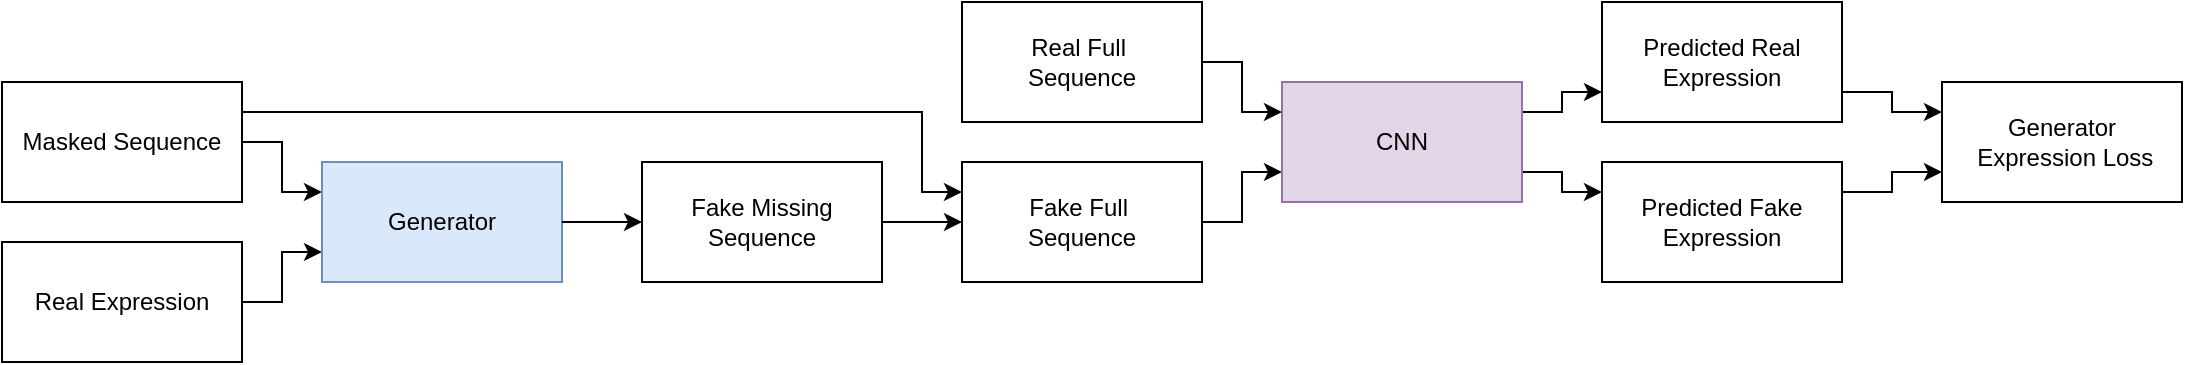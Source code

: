 <mxfile version="24.8.0">
  <diagram name="Page-1" id="7UAewRPdTzqO74hn8KKo">
    <mxGraphModel dx="1502" dy="192" grid="0" gridSize="10" guides="1" tooltips="1" connect="1" arrows="1" fold="1" page="0" pageScale="1" pageWidth="850" pageHeight="1100" math="0" shadow="0">
      <root>
        <mxCell id="0" />
        <mxCell id="1" parent="0" />
        <mxCell id="UHcqeBZP6CkhzxwOl_ys-1" style="edgeStyle=orthogonalEdgeStyle;rounded=0;orthogonalLoop=1;jettySize=auto;html=1;entryX=0;entryY=0.25;entryDx=0;entryDy=0;exitX=1;exitY=0.5;exitDx=0;exitDy=0;" edge="1" parent="1" source="UHcqeBZP6CkhzxwOl_ys-3" target="UHcqeBZP6CkhzxwOl_ys-7">
          <mxGeometry relative="1" as="geometry" />
        </mxCell>
        <mxCell id="UHcqeBZP6CkhzxwOl_ys-93" style="edgeStyle=orthogonalEdgeStyle;rounded=0;orthogonalLoop=1;jettySize=auto;html=1;exitX=1;exitY=0.25;exitDx=0;exitDy=0;entryX=0;entryY=0.25;entryDx=0;entryDy=0;" edge="1" parent="1" source="UHcqeBZP6CkhzxwOl_ys-3" target="UHcqeBZP6CkhzxwOl_ys-13">
          <mxGeometry relative="1" as="geometry">
            <Array as="points">
              <mxPoint x="540" y="695" />
              <mxPoint x="540" y="735" />
            </Array>
          </mxGeometry>
        </mxCell>
        <mxCell id="UHcqeBZP6CkhzxwOl_ys-3" value="Masked Sequence" style="rounded=0;whiteSpace=wrap;html=1;" vertex="1" parent="1">
          <mxGeometry x="80" y="680" width="120" height="60" as="geometry" />
        </mxCell>
        <mxCell id="UHcqeBZP6CkhzxwOl_ys-4" style="edgeStyle=orthogonalEdgeStyle;rounded=0;orthogonalLoop=1;jettySize=auto;html=1;entryX=0;entryY=0.75;entryDx=0;entryDy=0;" edge="1" parent="1" source="UHcqeBZP6CkhzxwOl_ys-5" target="UHcqeBZP6CkhzxwOl_ys-7">
          <mxGeometry relative="1" as="geometry" />
        </mxCell>
        <mxCell id="UHcqeBZP6CkhzxwOl_ys-5" value="Real Expression" style="rounded=0;whiteSpace=wrap;html=1;" vertex="1" parent="1">
          <mxGeometry x="80" y="760" width="120" height="60" as="geometry" />
        </mxCell>
        <mxCell id="UHcqeBZP6CkhzxwOl_ys-43" style="edgeStyle=orthogonalEdgeStyle;rounded=0;orthogonalLoop=1;jettySize=auto;html=1;entryX=0;entryY=0.5;entryDx=0;entryDy=0;" edge="1" parent="1" source="UHcqeBZP6CkhzxwOl_ys-50" target="UHcqeBZP6CkhzxwOl_ys-13">
          <mxGeometry relative="1" as="geometry" />
        </mxCell>
        <mxCell id="UHcqeBZP6CkhzxwOl_ys-7" value="Generator" style="rounded=0;whiteSpace=wrap;html=1;fillColor=#dae8fc;strokeColor=#6c8ebf;" vertex="1" parent="1">
          <mxGeometry x="240" y="720" width="120" height="60" as="geometry" />
        </mxCell>
        <mxCell id="UHcqeBZP6CkhzxwOl_ys-94" style="edgeStyle=orthogonalEdgeStyle;rounded=0;orthogonalLoop=1;jettySize=auto;html=1;entryX=0;entryY=0.75;entryDx=0;entryDy=0;" edge="1" parent="1" source="UHcqeBZP6CkhzxwOl_ys-13" target="UHcqeBZP6CkhzxwOl_ys-22">
          <mxGeometry relative="1" as="geometry" />
        </mxCell>
        <mxCell id="UHcqeBZP6CkhzxwOl_ys-13" value="Fake Full&amp;nbsp;&lt;div&gt;Sequence&lt;/div&gt;" style="rounded=0;whiteSpace=wrap;html=1;" vertex="1" parent="1">
          <mxGeometry x="560" y="720" width="120" height="60" as="geometry" />
        </mxCell>
        <mxCell id="UHcqeBZP6CkhzxwOl_ys-39" style="edgeStyle=orthogonalEdgeStyle;rounded=0;orthogonalLoop=1;jettySize=auto;html=1;exitX=1;exitY=0.75;exitDx=0;exitDy=0;entryX=0;entryY=0.25;entryDx=0;entryDy=0;" edge="1" parent="1" source="UHcqeBZP6CkhzxwOl_ys-22" target="UHcqeBZP6CkhzxwOl_ys-46">
          <mxGeometry relative="1" as="geometry" />
        </mxCell>
        <mxCell id="UHcqeBZP6CkhzxwOl_ys-44" style="edgeStyle=orthogonalEdgeStyle;rounded=0;orthogonalLoop=1;jettySize=auto;html=1;exitX=1;exitY=0.25;exitDx=0;exitDy=0;entryX=0;entryY=0.75;entryDx=0;entryDy=0;" edge="1" parent="1" source="UHcqeBZP6CkhzxwOl_ys-22" target="UHcqeBZP6CkhzxwOl_ys-48">
          <mxGeometry relative="1" as="geometry" />
        </mxCell>
        <mxCell id="UHcqeBZP6CkhzxwOl_ys-22" value="CNN" style="rounded=0;whiteSpace=wrap;html=1;fillColor=#e1d5e7;strokeColor=#9673a6;" vertex="1" parent="1">
          <mxGeometry x="720" y="680" width="120" height="60" as="geometry" />
        </mxCell>
        <mxCell id="UHcqeBZP6CkhzxwOl_ys-23" value="Generator&lt;div&gt;&amp;nbsp;Expression Loss&lt;/div&gt;" style="rounded=0;whiteSpace=wrap;html=1;" vertex="1" parent="1">
          <mxGeometry x="1050" y="680" width="120" height="60" as="geometry" />
        </mxCell>
        <mxCell id="UHcqeBZP6CkhzxwOl_ys-95" style="edgeStyle=orthogonalEdgeStyle;rounded=0;orthogonalLoop=1;jettySize=auto;html=1;entryX=0;entryY=0.25;entryDx=0;entryDy=0;" edge="1" parent="1" source="UHcqeBZP6CkhzxwOl_ys-36" target="UHcqeBZP6CkhzxwOl_ys-22">
          <mxGeometry relative="1" as="geometry" />
        </mxCell>
        <mxCell id="UHcqeBZP6CkhzxwOl_ys-36" value="Real Full&amp;nbsp;&lt;div&gt;Sequence&lt;/div&gt;" style="rounded=0;whiteSpace=wrap;html=1;" vertex="1" parent="1">
          <mxGeometry x="560" y="640" width="120" height="60" as="geometry" />
        </mxCell>
        <mxCell id="UHcqeBZP6CkhzxwOl_ys-47" style="edgeStyle=orthogonalEdgeStyle;rounded=0;orthogonalLoop=1;jettySize=auto;html=1;exitX=1;exitY=0.25;exitDx=0;exitDy=0;entryX=0;entryY=0.75;entryDx=0;entryDy=0;" edge="1" parent="1" source="UHcqeBZP6CkhzxwOl_ys-46" target="UHcqeBZP6CkhzxwOl_ys-23">
          <mxGeometry relative="1" as="geometry" />
        </mxCell>
        <mxCell id="UHcqeBZP6CkhzxwOl_ys-46" value="Predicted Fake Expression" style="rounded=0;whiteSpace=wrap;html=1;" vertex="1" parent="1">
          <mxGeometry x="880" y="720" width="120" height="60" as="geometry" />
        </mxCell>
        <mxCell id="UHcqeBZP6CkhzxwOl_ys-49" style="edgeStyle=orthogonalEdgeStyle;rounded=0;orthogonalLoop=1;jettySize=auto;html=1;exitX=1;exitY=0.75;exitDx=0;exitDy=0;entryX=0;entryY=0.25;entryDx=0;entryDy=0;" edge="1" parent="1" source="UHcqeBZP6CkhzxwOl_ys-48" target="UHcqeBZP6CkhzxwOl_ys-23">
          <mxGeometry relative="1" as="geometry" />
        </mxCell>
        <mxCell id="UHcqeBZP6CkhzxwOl_ys-48" value="Predicted Real Expression" style="rounded=0;whiteSpace=wrap;html=1;" vertex="1" parent="1">
          <mxGeometry x="880" y="640" width="120" height="60" as="geometry" />
        </mxCell>
        <mxCell id="UHcqeBZP6CkhzxwOl_ys-51" value="" style="edgeStyle=orthogonalEdgeStyle;rounded=0;orthogonalLoop=1;jettySize=auto;html=1;entryX=0;entryY=0.5;entryDx=0;entryDy=0;" edge="1" parent="1" source="UHcqeBZP6CkhzxwOl_ys-7" target="UHcqeBZP6CkhzxwOl_ys-50">
          <mxGeometry relative="1" as="geometry">
            <mxPoint x="390" y="750" as="sourcePoint" />
            <mxPoint x="560" y="750" as="targetPoint" />
          </mxGeometry>
        </mxCell>
        <mxCell id="UHcqeBZP6CkhzxwOl_ys-50" value="Fake Missing Sequence" style="rounded=0;whiteSpace=wrap;html=1;" vertex="1" parent="1">
          <mxGeometry x="400" y="720" width="120" height="60" as="geometry" />
        </mxCell>
      </root>
    </mxGraphModel>
  </diagram>
</mxfile>
